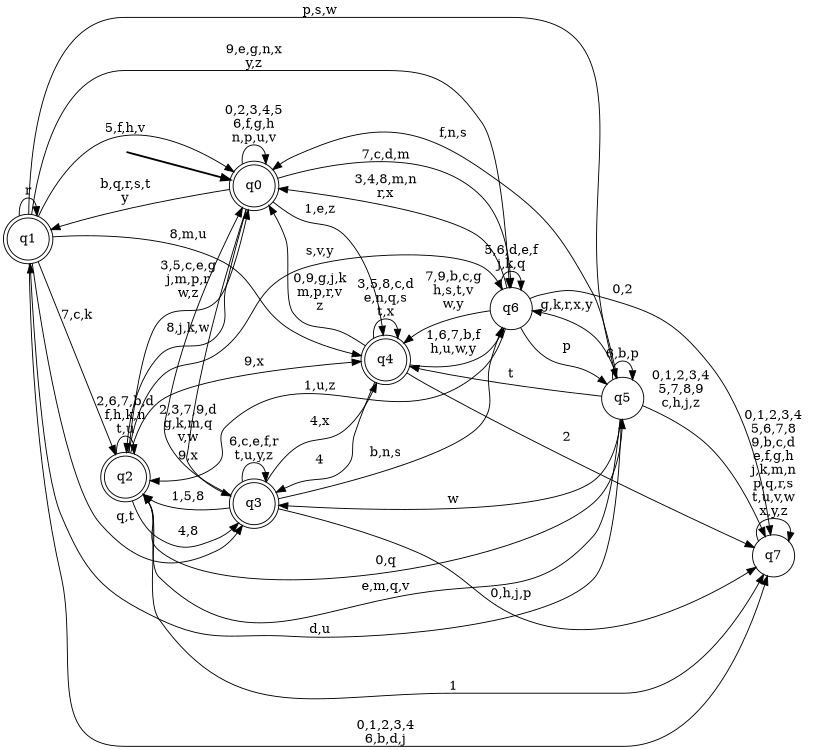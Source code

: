 digraph BlueStar {
__start0 [style = invis, shape = none, label = "", width = 0, height = 0];

rankdir=LR;
size="8,5";

s0 [style="rounded,filled", color="black", fillcolor="white" shape="doublecircle", label="q0"];
s1 [style="rounded,filled", color="black", fillcolor="white" shape="doublecircle", label="q1"];
s2 [style="rounded,filled", color="black", fillcolor="white" shape="doublecircle", label="q2"];
s3 [style="rounded,filled", color="black", fillcolor="white" shape="doublecircle", label="q3"];
s4 [style="rounded,filled", color="black", fillcolor="white" shape="doublecircle", label="q4"];
s5 [style="filled", color="black", fillcolor="white" shape="circle", label="q5"];
s6 [style="filled", color="black", fillcolor="white" shape="circle", label="q6"];
s7 [style="filled", color="black", fillcolor="white" shape="circle", label="q7"];
subgraph cluster_main { 
	graph [pad=".75", ranksep="0.15", nodesep="0.15"];
	 style=invis; 
	__start0 -> s0 [penwidth=2];
}
s0 -> s0 [label="0,2,3,4,5\n6,f,g,h\nn,p,u,v"];
s0 -> s1 [label="b,q,r,s,t\ny"];
s0 -> s2 [label="8,j,k,w"];
s0 -> s3 [label="9,x"];
s0 -> s4 [label="1,e,z"];
s0 -> s6 [label="7,c,d,m"];
s1 -> s0 [label="5,f,h,v"];
s1 -> s1 [label="r"];
s1 -> s2 [label="7,c,k"];
s1 -> s3 [label="q,t"];
s1 -> s4 [label="8,m,u"];
s1 -> s5 [label="p,s,w"];
s1 -> s6 [label="9,e,g,n,x\ny,z"];
s1 -> s7 [label="0,1,2,3,4\n6,b,d,j"];
s2 -> s0 [label="3,5,c,e,g\nj,m,p,r\nw,z"];
s2 -> s2 [label="2,6,7,b,d\nf,h,k,n\nt,u"];
s2 -> s3 [label="4,8"];
s2 -> s4 [label="9,x"];
s2 -> s5 [label="0,q"];
s2 -> s6 [label="s,v,y"];
s2 -> s7 [label="1"];
s3 -> s0 [label="2,3,7,9,d\ng,k,m,q\nv,w"];
s3 -> s2 [label="1,5,8"];
s3 -> s3 [label="6,c,e,f,r\nt,u,y,z"];
s3 -> s4 [label="4,x"];
s3 -> s6 [label="b,n,s"];
s3 -> s7 [label="0,h,j,p"];
s4 -> s0 [label="0,9,g,j,k\nm,p,r,v\nz"];
s4 -> s3 [label="4"];
s4 -> s4 [label="3,5,8,c,d\ne,n,q,s\nt,x"];
s4 -> s6 [label="1,6,7,b,f\nh,u,w,y"];
s4 -> s7 [label="2"];
s5 -> s0 [label="f,n,s"];
s5 -> s1 [label="d,u"];
s5 -> s2 [label="e,m,q,v"];
s5 -> s3 [label="w"];
s5 -> s4 [label="t"];
s5 -> s5 [label="6,b,p"];
s5 -> s6 [label="g,k,r,x,y"];
s5 -> s7 [label="0,1,2,3,4\n5,7,8,9\nc,h,j,z"];
s6 -> s0 [label="3,4,8,m,n\nr,x"];
s6 -> s2 [label="1,u,z"];
s6 -> s4 [label="7,9,b,c,g\nh,s,t,v\nw,y"];
s6 -> s5 [label="p"];
s6 -> s6 [label="5,6,d,e,f\nj,k,q"];
s6 -> s7 [label="0,2"];
s7 -> s7 [label="0,1,2,3,4\n5,6,7,8\n9,b,c,d\ne,f,g,h\nj,k,m,n\np,q,r,s\nt,u,v,w\nx,y,z"];

}